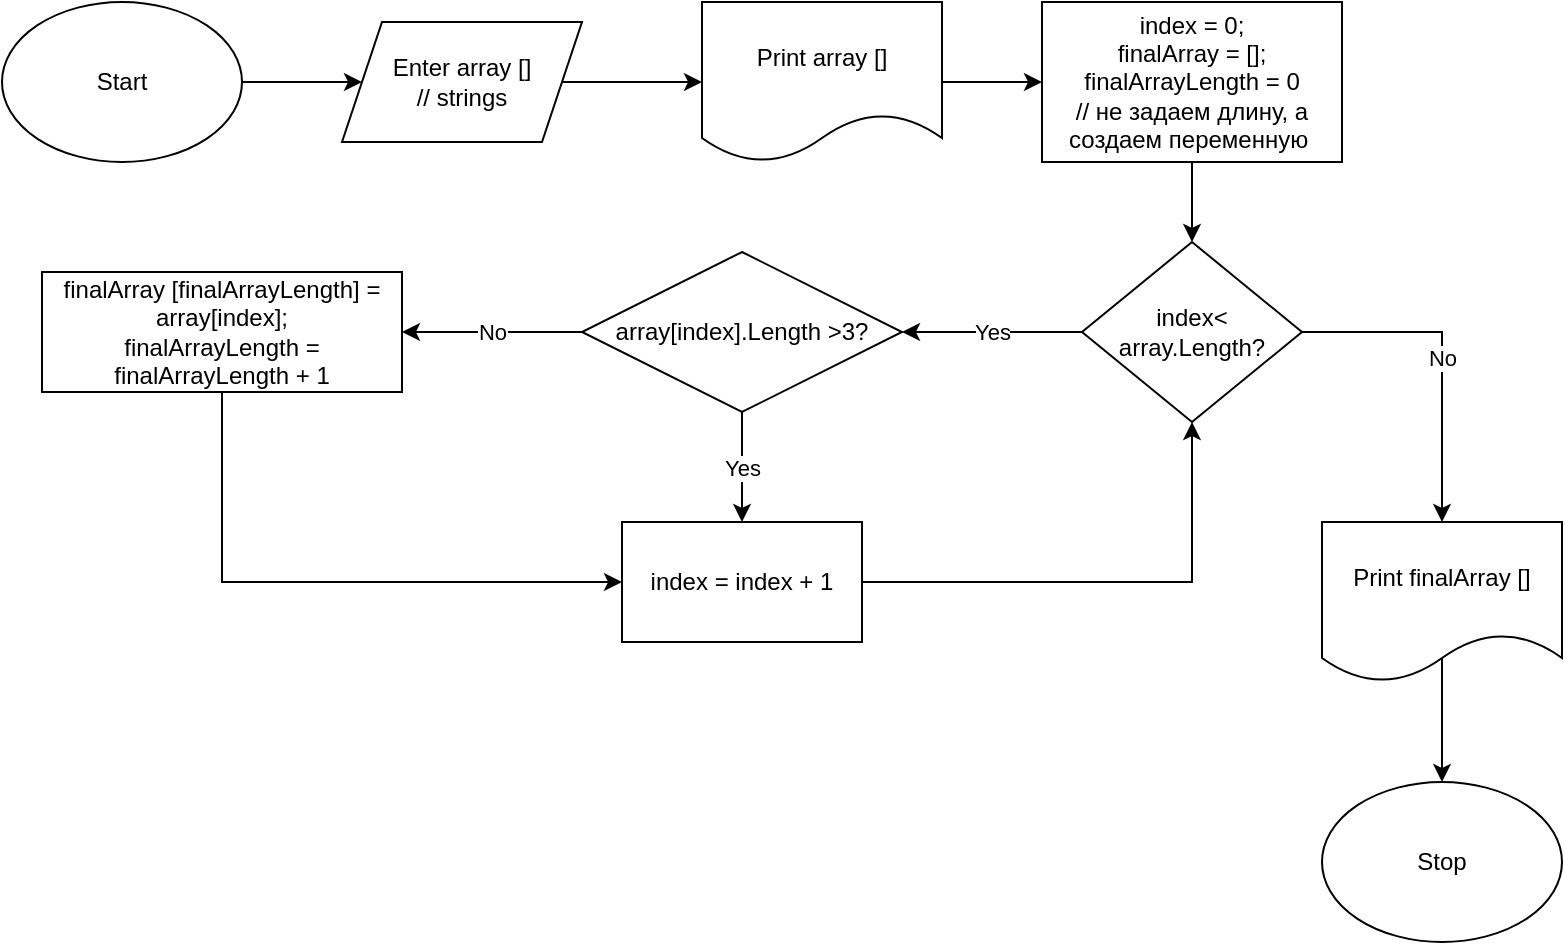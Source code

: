 <mxfile version="20.7.4" type="device"><diagram id="X_qbVVRMnfp-g6km-U5q" name="Страница 1"><mxGraphModel dx="1242" dy="577" grid="1" gridSize="10" guides="1" tooltips="1" connect="1" arrows="1" fold="1" page="1" pageScale="1" pageWidth="827" pageHeight="1169" math="0" shadow="0"><root><mxCell id="0"/><mxCell id="1" parent="0"/><mxCell id="H_4spwA4W1WPXkkwfQaO-3" style="edgeStyle=orthogonalEdgeStyle;rounded=0;orthogonalLoop=1;jettySize=auto;html=1;exitX=1;exitY=0.5;exitDx=0;exitDy=0;entryX=0;entryY=0.5;entryDx=0;entryDy=0;" edge="1" parent="1" source="X4RLxUh9rOsnjZVnSMYL-1" target="H_4spwA4W1WPXkkwfQaO-1"><mxGeometry relative="1" as="geometry"/></mxCell><mxCell id="X4RLxUh9rOsnjZVnSMYL-1" value="Start" style="ellipse;whiteSpace=wrap;html=1;" parent="1" vertex="1"><mxGeometry x="20" y="20" width="120" height="80" as="geometry"/></mxCell><mxCell id="H_4spwA4W1WPXkkwfQaO-11" style="edgeStyle=orthogonalEdgeStyle;rounded=0;orthogonalLoop=1;jettySize=auto;html=1;exitX=0.5;exitY=0.85;exitDx=0;exitDy=0;exitPerimeter=0;entryX=0.5;entryY=0;entryDx=0;entryDy=0;" edge="1" parent="1" source="H_4spwA4W1WPXkkwfQaO-9" target="X4RLxUh9rOsnjZVnSMYL-2"><mxGeometry relative="1" as="geometry"><mxPoint x="750" y="290" as="targetPoint"/></mxGeometry></mxCell><mxCell id="X4RLxUh9rOsnjZVnSMYL-2" value="Stop" style="ellipse;whiteSpace=wrap;html=1;" parent="1" vertex="1"><mxGeometry x="680" y="410" width="120" height="80" as="geometry"/></mxCell><mxCell id="H_4spwA4W1WPXkkwfQaO-4" style="edgeStyle=orthogonalEdgeStyle;rounded=0;orthogonalLoop=1;jettySize=auto;html=1;exitX=1;exitY=0.5;exitDx=0;exitDy=0;entryX=0;entryY=0.5;entryDx=0;entryDy=0;" edge="1" parent="1" source="H_4spwA4W1WPXkkwfQaO-1" target="H_4spwA4W1WPXkkwfQaO-2"><mxGeometry relative="1" as="geometry"/></mxCell><mxCell id="H_4spwA4W1WPXkkwfQaO-1" value="Enter array []&lt;br&gt;// strings" style="shape=parallelogram;perimeter=parallelogramPerimeter;whiteSpace=wrap;html=1;fixedSize=1;" vertex="1" parent="1"><mxGeometry x="190" y="30" width="120" height="60" as="geometry"/></mxCell><mxCell id="H_4spwA4W1WPXkkwfQaO-6" style="edgeStyle=orthogonalEdgeStyle;rounded=0;orthogonalLoop=1;jettySize=auto;html=1;exitX=1;exitY=0.5;exitDx=0;exitDy=0;entryX=0;entryY=0.5;entryDx=0;entryDy=0;" edge="1" parent="1" source="H_4spwA4W1WPXkkwfQaO-2" target="H_4spwA4W1WPXkkwfQaO-5"><mxGeometry relative="1" as="geometry"/></mxCell><mxCell id="H_4spwA4W1WPXkkwfQaO-2" value="Print array []" style="shape=document;whiteSpace=wrap;html=1;boundedLbl=1;" vertex="1" parent="1"><mxGeometry x="370" y="20" width="120" height="80" as="geometry"/></mxCell><mxCell id="H_4spwA4W1WPXkkwfQaO-12" style="edgeStyle=orthogonalEdgeStyle;rounded=0;orthogonalLoop=1;jettySize=auto;html=1;exitX=0.5;exitY=1;exitDx=0;exitDy=0;entryX=0.5;entryY=0;entryDx=0;entryDy=0;" edge="1" parent="1" source="H_4spwA4W1WPXkkwfQaO-5" target="H_4spwA4W1WPXkkwfQaO-7"><mxGeometry relative="1" as="geometry"/></mxCell><mxCell id="H_4spwA4W1WPXkkwfQaO-5" value="index = 0;&lt;br&gt;finalArray = [];&lt;br&gt;finalArrayLength = 0&lt;br&gt;// не задаем длину, а создаем переменную&amp;nbsp;" style="rounded=0;whiteSpace=wrap;html=1;" vertex="1" parent="1"><mxGeometry x="540" y="20" width="150" height="80" as="geometry"/></mxCell><mxCell id="H_4spwA4W1WPXkkwfQaO-10" value="No" style="edgeStyle=orthogonalEdgeStyle;rounded=0;orthogonalLoop=1;jettySize=auto;html=1;exitX=1;exitY=0.5;exitDx=0;exitDy=0;entryX=0.5;entryY=0;entryDx=0;entryDy=0;" edge="1" parent="1" source="H_4spwA4W1WPXkkwfQaO-7" target="H_4spwA4W1WPXkkwfQaO-9"><mxGeometry relative="1" as="geometry"/></mxCell><mxCell id="H_4spwA4W1WPXkkwfQaO-13" value="Yes" style="edgeStyle=orthogonalEdgeStyle;rounded=0;orthogonalLoop=1;jettySize=auto;html=1;exitX=0;exitY=0.5;exitDx=0;exitDy=0;entryX=1;entryY=0.5;entryDx=0;entryDy=0;" edge="1" parent="1" source="H_4spwA4W1WPXkkwfQaO-7" target="H_4spwA4W1WPXkkwfQaO-8"><mxGeometry relative="1" as="geometry"/></mxCell><mxCell id="H_4spwA4W1WPXkkwfQaO-7" value="index&amp;lt;&lt;br&gt;array.Length?" style="rhombus;whiteSpace=wrap;html=1;" vertex="1" parent="1"><mxGeometry x="560" y="140" width="110" height="90" as="geometry"/></mxCell><mxCell id="H_4spwA4W1WPXkkwfQaO-15" value="Yes" style="edgeStyle=orthogonalEdgeStyle;rounded=0;orthogonalLoop=1;jettySize=auto;html=1;exitX=0.5;exitY=1;exitDx=0;exitDy=0;entryX=0.5;entryY=0;entryDx=0;entryDy=0;" edge="1" parent="1" source="H_4spwA4W1WPXkkwfQaO-8" target="H_4spwA4W1WPXkkwfQaO-14"><mxGeometry relative="1" as="geometry"/></mxCell><mxCell id="H_4spwA4W1WPXkkwfQaO-17" value="No" style="edgeStyle=orthogonalEdgeStyle;rounded=0;orthogonalLoop=1;jettySize=auto;html=1;exitX=0;exitY=0.5;exitDx=0;exitDy=0;entryX=1;entryY=0.5;entryDx=0;entryDy=0;" edge="1" parent="1" source="H_4spwA4W1WPXkkwfQaO-8" target="H_4spwA4W1WPXkkwfQaO-18"><mxGeometry relative="1" as="geometry"><mxPoint x="200" y="185" as="targetPoint"/></mxGeometry></mxCell><mxCell id="H_4spwA4W1WPXkkwfQaO-8" value="array[index].Length &amp;gt;3?" style="rhombus;whiteSpace=wrap;html=1;" vertex="1" parent="1"><mxGeometry x="310" y="145" width="160" height="80" as="geometry"/></mxCell><mxCell id="H_4spwA4W1WPXkkwfQaO-9" value="Print finalArray []" style="shape=document;whiteSpace=wrap;html=1;boundedLbl=1;" vertex="1" parent="1"><mxGeometry x="680" y="280" width="120" height="80" as="geometry"/></mxCell><mxCell id="H_4spwA4W1WPXkkwfQaO-16" style="edgeStyle=orthogonalEdgeStyle;rounded=0;orthogonalLoop=1;jettySize=auto;html=1;exitX=1;exitY=0.5;exitDx=0;exitDy=0;entryX=0.5;entryY=1;entryDx=0;entryDy=0;" edge="1" parent="1" source="H_4spwA4W1WPXkkwfQaO-14" target="H_4spwA4W1WPXkkwfQaO-7"><mxGeometry relative="1" as="geometry"/></mxCell><mxCell id="H_4spwA4W1WPXkkwfQaO-14" value="index = index + 1" style="rounded=0;whiteSpace=wrap;html=1;" vertex="1" parent="1"><mxGeometry x="330" y="280" width="120" height="60" as="geometry"/></mxCell><mxCell id="H_4spwA4W1WPXkkwfQaO-20" style="edgeStyle=orthogonalEdgeStyle;rounded=0;orthogonalLoop=1;jettySize=auto;html=1;exitX=0.5;exitY=1;exitDx=0;exitDy=0;entryX=0;entryY=0.5;entryDx=0;entryDy=0;" edge="1" parent="1" source="H_4spwA4W1WPXkkwfQaO-18" target="H_4spwA4W1WPXkkwfQaO-14"><mxGeometry relative="1" as="geometry"/></mxCell><mxCell id="H_4spwA4W1WPXkkwfQaO-18" value="finalArray [finalArrayLength] =&lt;br&gt;array[index];&lt;br&gt;finalArrayLength = finalArrayLength + 1" style="rounded=0;whiteSpace=wrap;html=1;" vertex="1" parent="1"><mxGeometry x="40" y="155" width="180" height="60" as="geometry"/></mxCell></root></mxGraphModel></diagram></mxfile>